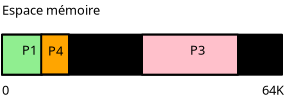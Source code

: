 <?xml version="1.0" encoding="UTF-8"?>
<dia:diagram xmlns:dia="http://www.lysator.liu.se/~alla/dia/">
  <dia:layer name="Arrière-plan" visible="true">
    <dia:object type="Standard - Text" version="1" id="O0">
      <dia:attribute name="obj_pos">
        <dia:point val="3,8"/>
      </dia:attribute>
      <dia:attribute name="obj_bb">
        <dia:rectangle val="3,7.529;7.857,9.399"/>
      </dia:attribute>
      <dia:attribute name="text">
        <dia:composite type="text">
          <dia:attribute name="string">
            <dia:string>#Espace mémoire
#</dia:string>
          </dia:attribute>
          <dia:attribute name="font">
            <dia:font family="sans" style="0" name="Helvetica"/>
          </dia:attribute>
          <dia:attribute name="height">
            <dia:real val="0.8"/>
          </dia:attribute>
          <dia:attribute name="pos">
            <dia:point val="3,8"/>
          </dia:attribute>
          <dia:attribute name="color">
            <dia:color val="#000000"/>
          </dia:attribute>
          <dia:attribute name="alignment">
            <dia:enum val="0"/>
          </dia:attribute>
        </dia:composite>
      </dia:attribute>
      <dia:attribute name="valign">
        <dia:enum val="3"/>
      </dia:attribute>
    </dia:object>
    <dia:object type="Standard - Box" version="0" id="O1">
      <dia:attribute name="obj_pos">
        <dia:point val="3,9"/>
      </dia:attribute>
      <dia:attribute name="obj_bb">
        <dia:rectangle val="2.95,8.95;17.05,11.05"/>
      </dia:attribute>
      <dia:attribute name="elem_corner">
        <dia:point val="3,9"/>
      </dia:attribute>
      <dia:attribute name="elem_width">
        <dia:real val="14"/>
      </dia:attribute>
      <dia:attribute name="elem_height">
        <dia:real val="2"/>
      </dia:attribute>
      <dia:attribute name="inner_color">
        <dia:color val="#000000"/>
      </dia:attribute>
      <dia:attribute name="show_background">
        <dia:boolean val="true"/>
      </dia:attribute>
      <dia:attribute name="corner_radius">
        <dia:real val="1.175e-38"/>
      </dia:attribute>
    </dia:object>
    <dia:object type="Standard - Text" version="1" id="O2">
      <dia:attribute name="obj_pos">
        <dia:point val="3,12"/>
      </dia:attribute>
      <dia:attribute name="obj_bb">
        <dia:rectangle val="3,11.457;3.37,12.398"/>
      </dia:attribute>
      <dia:attribute name="text">
        <dia:composite type="text">
          <dia:attribute name="string">
            <dia:string>#0#</dia:string>
          </dia:attribute>
          <dia:attribute name="font">
            <dia:font family="sans" style="0" name="Helvetica"/>
          </dia:attribute>
          <dia:attribute name="height">
            <dia:real val="0.8"/>
          </dia:attribute>
          <dia:attribute name="pos">
            <dia:point val="3,12"/>
          </dia:attribute>
          <dia:attribute name="color">
            <dia:color val="#000000"/>
          </dia:attribute>
          <dia:attribute name="alignment">
            <dia:enum val="0"/>
          </dia:attribute>
        </dia:composite>
      </dia:attribute>
      <dia:attribute name="valign">
        <dia:enum val="3"/>
      </dia:attribute>
    </dia:object>
    <dia:object type="Standard - Text" version="1" id="O3">
      <dia:attribute name="obj_pos">
        <dia:point val="16,12"/>
      </dia:attribute>
      <dia:attribute name="obj_bb">
        <dia:rectangle val="16,11.457;17.122,12.398"/>
      </dia:attribute>
      <dia:attribute name="text">
        <dia:composite type="text">
          <dia:attribute name="string">
            <dia:string>#64K#</dia:string>
          </dia:attribute>
          <dia:attribute name="font">
            <dia:font family="sans" style="0" name="Helvetica"/>
          </dia:attribute>
          <dia:attribute name="height">
            <dia:real val="0.8"/>
          </dia:attribute>
          <dia:attribute name="pos">
            <dia:point val="16,12"/>
          </dia:attribute>
          <dia:attribute name="color">
            <dia:color val="#000000"/>
          </dia:attribute>
          <dia:attribute name="alignment">
            <dia:enum val="0"/>
          </dia:attribute>
        </dia:composite>
      </dia:attribute>
      <dia:attribute name="valign">
        <dia:enum val="3"/>
      </dia:attribute>
    </dia:object>
    <dia:object type="Standard - Box" version="0" id="O4">
      <dia:attribute name="obj_pos">
        <dia:point val="3,9"/>
      </dia:attribute>
      <dia:attribute name="obj_bb">
        <dia:rectangle val="2.95,8.95;5.05,11.05"/>
      </dia:attribute>
      <dia:attribute name="elem_corner">
        <dia:point val="3,9"/>
      </dia:attribute>
      <dia:attribute name="elem_width">
        <dia:real val="2"/>
      </dia:attribute>
      <dia:attribute name="elem_height">
        <dia:real val="2"/>
      </dia:attribute>
      <dia:attribute name="inner_color">
        <dia:color val="#90ee90"/>
      </dia:attribute>
      <dia:attribute name="show_background">
        <dia:boolean val="true"/>
      </dia:attribute>
      <dia:attribute name="corner_radius">
        <dia:real val="1.175e-38"/>
      </dia:attribute>
    </dia:object>
    <dia:object type="Standard - Box" version="0" id="O5">
      <dia:attribute name="obj_pos">
        <dia:point val="10,9"/>
      </dia:attribute>
      <dia:attribute name="obj_bb">
        <dia:rectangle val="9.95,8.95;14.85,11.05"/>
      </dia:attribute>
      <dia:attribute name="elem_corner">
        <dia:point val="10,9"/>
      </dia:attribute>
      <dia:attribute name="elem_width">
        <dia:real val="4.8"/>
      </dia:attribute>
      <dia:attribute name="elem_height">
        <dia:real val="2"/>
      </dia:attribute>
      <dia:attribute name="inner_color">
        <dia:color val="#ffc0cb"/>
      </dia:attribute>
      <dia:attribute name="show_background">
        <dia:boolean val="true"/>
      </dia:attribute>
      <dia:attribute name="corner_radius">
        <dia:real val="1.175e-38"/>
      </dia:attribute>
    </dia:object>
    <dia:object type="Standard - Text" version="1" id="O6">
      <dia:attribute name="obj_pos">
        <dia:point val="4,10"/>
      </dia:attribute>
      <dia:attribute name="obj_bb">
        <dia:rectangle val="4,9.457;4.723,10.398"/>
      </dia:attribute>
      <dia:attribute name="text">
        <dia:composite type="text">
          <dia:attribute name="string">
            <dia:string>#P1#</dia:string>
          </dia:attribute>
          <dia:attribute name="font">
            <dia:font family="sans" style="0" name="Helvetica"/>
          </dia:attribute>
          <dia:attribute name="height">
            <dia:real val="0.8"/>
          </dia:attribute>
          <dia:attribute name="pos">
            <dia:point val="4,10"/>
          </dia:attribute>
          <dia:attribute name="color">
            <dia:color val="#000000"/>
          </dia:attribute>
          <dia:attribute name="alignment">
            <dia:enum val="0"/>
          </dia:attribute>
        </dia:composite>
      </dia:attribute>
      <dia:attribute name="valign">
        <dia:enum val="3"/>
      </dia:attribute>
      <dia:connections>
        <dia:connection handle="0" to="O4" connection="8"/>
      </dia:connections>
    </dia:object>
    <dia:object type="Standard - Text" version="1" id="O7">
      <dia:attribute name="obj_pos">
        <dia:point val="7.5,10"/>
      </dia:attribute>
      <dia:attribute name="obj_bb">
        <dia:rectangle val="7.5,9.457;8.223,10.398"/>
      </dia:attribute>
      <dia:attribute name="text">
        <dia:composite type="text">
          <dia:attribute name="string">
            <dia:string>#P2#</dia:string>
          </dia:attribute>
          <dia:attribute name="font">
            <dia:font family="sans" style="0" name="Helvetica"/>
          </dia:attribute>
          <dia:attribute name="height">
            <dia:real val="0.8"/>
          </dia:attribute>
          <dia:attribute name="pos">
            <dia:point val="7.5,10"/>
          </dia:attribute>
          <dia:attribute name="color">
            <dia:color val="#000000"/>
          </dia:attribute>
          <dia:attribute name="alignment">
            <dia:enum val="0"/>
          </dia:attribute>
        </dia:composite>
      </dia:attribute>
      <dia:attribute name="valign">
        <dia:enum val="3"/>
      </dia:attribute>
    </dia:object>
    <dia:object type="Standard - Text" version="1" id="O8">
      <dia:attribute name="obj_pos">
        <dia:point val="12.4,10"/>
      </dia:attribute>
      <dia:attribute name="obj_bb">
        <dia:rectangle val="12.4,9.457;13.123,10.398"/>
      </dia:attribute>
      <dia:attribute name="text">
        <dia:composite type="text">
          <dia:attribute name="string">
            <dia:string>#P3#</dia:string>
          </dia:attribute>
          <dia:attribute name="font">
            <dia:font family="sans" style="0" name="Helvetica"/>
          </dia:attribute>
          <dia:attribute name="height">
            <dia:real val="0.8"/>
          </dia:attribute>
          <dia:attribute name="pos">
            <dia:point val="12.4,10"/>
          </dia:attribute>
          <dia:attribute name="color">
            <dia:color val="#000000"/>
          </dia:attribute>
          <dia:attribute name="alignment">
            <dia:enum val="0"/>
          </dia:attribute>
        </dia:composite>
      </dia:attribute>
      <dia:attribute name="valign">
        <dia:enum val="3"/>
      </dia:attribute>
      <dia:connections>
        <dia:connection handle="0" to="O5" connection="8"/>
      </dia:connections>
    </dia:object>
    <dia:object type="Standard - Box" version="0" id="O9">
      <dia:attribute name="obj_pos">
        <dia:point val="4.96,8.985"/>
      </dia:attribute>
      <dia:attribute name="obj_bb">
        <dia:rectangle val="4.91,8.935;6.4,11.035"/>
      </dia:attribute>
      <dia:attribute name="elem_corner">
        <dia:point val="4.96,8.985"/>
      </dia:attribute>
      <dia:attribute name="elem_width">
        <dia:real val="1.39"/>
      </dia:attribute>
      <dia:attribute name="elem_height">
        <dia:real val="2"/>
      </dia:attribute>
      <dia:attribute name="inner_color">
        <dia:color val="#ffa500"/>
      </dia:attribute>
      <dia:attribute name="show_background">
        <dia:boolean val="true"/>
      </dia:attribute>
      <dia:attribute name="corner_radius">
        <dia:real val="1.175e-38"/>
      </dia:attribute>
    </dia:object>
    <dia:object type="Standard - Text" version="1" id="O10">
      <dia:attribute name="obj_pos">
        <dia:point val="5.305,10.035"/>
      </dia:attribute>
      <dia:attribute name="obj_bb">
        <dia:rectangle val="5.286,9.545;6.027,11.471"/>
      </dia:attribute>
      <dia:attribute name="text">
        <dia:composite type="text">
          <dia:attribute name="string">
            <dia:string>#P4
#</dia:string>
          </dia:attribute>
          <dia:attribute name="font">
            <dia:font family="sans" style="0" name="Helvetica"/>
          </dia:attribute>
          <dia:attribute name="height">
            <dia:real val="0.8"/>
          </dia:attribute>
          <dia:attribute name="pos">
            <dia:point val="5.305,10.035"/>
          </dia:attribute>
          <dia:attribute name="color">
            <dia:color val="#000000"/>
          </dia:attribute>
          <dia:attribute name="alignment">
            <dia:enum val="0"/>
          </dia:attribute>
        </dia:composite>
      </dia:attribute>
      <dia:attribute name="valign">
        <dia:enum val="3"/>
      </dia:attribute>
    </dia:object>
  </dia:layer>
</dia:diagram>
